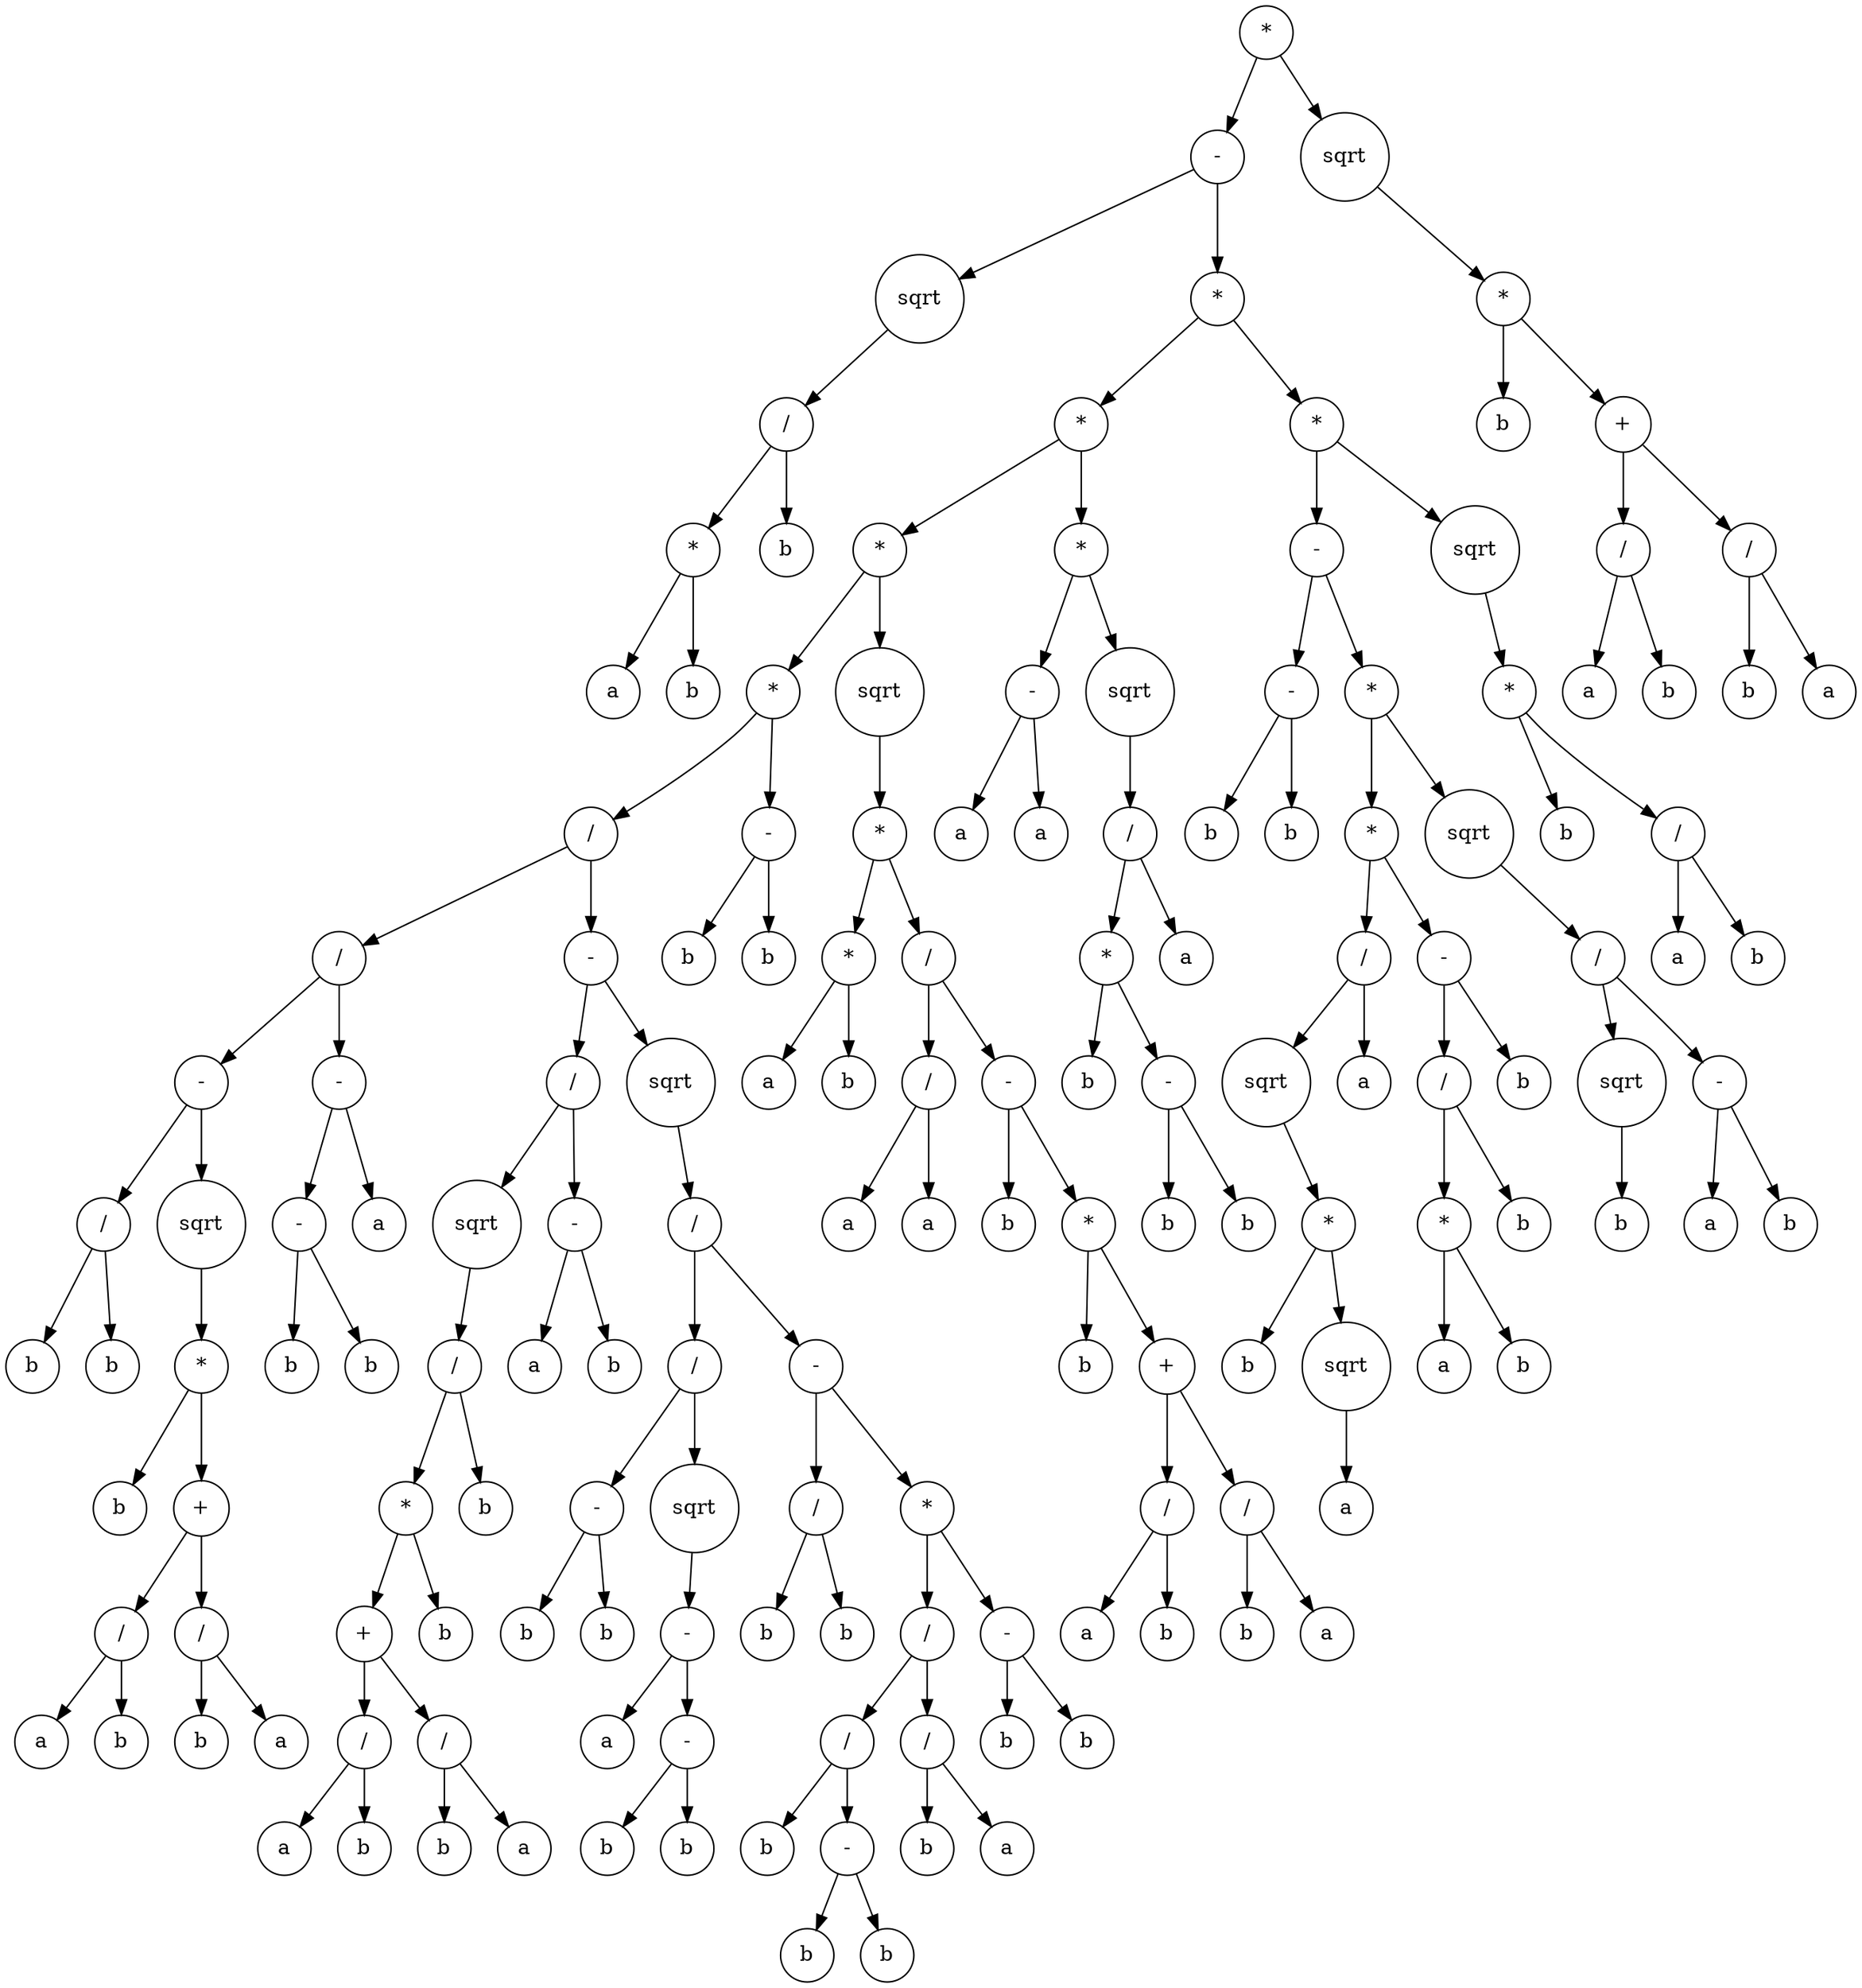 digraph g {
graph [ordering=out];
node [shape=circle];
n[label = "*"];
n0[label = "-"];
n00[label = "sqrt"];
n000[label = "/"];
n0000[label = "*"];
n00000[label = "a"];
n0000 -> n00000;
n00001[label = "b"];
n0000 -> n00001;
n000 -> n0000;
n0001[label = "b"];
n000 -> n0001;
n00 -> n000;
n0 -> n00;
n01[label = "*"];
n010[label = "*"];
n0100[label = "*"];
n01000[label = "*"];
n010000[label = "/"];
n0100000[label = "/"];
n01000000[label = "-"];
n010000000[label = "/"];
n0100000000[label = "b"];
n010000000 -> n0100000000;
n0100000001[label = "b"];
n010000000 -> n0100000001;
n01000000 -> n010000000;
n010000001[label = "sqrt"];
n0100000010[label = "*"];
n01000000100[label = "b"];
n0100000010 -> n01000000100;
n01000000101[label = "+"];
n010000001010[label = "/"];
n0100000010100[label = "a"];
n010000001010 -> n0100000010100;
n0100000010101[label = "b"];
n010000001010 -> n0100000010101;
n01000000101 -> n010000001010;
n010000001011[label = "/"];
n0100000010110[label = "b"];
n010000001011 -> n0100000010110;
n0100000010111[label = "a"];
n010000001011 -> n0100000010111;
n01000000101 -> n010000001011;
n0100000010 -> n01000000101;
n010000001 -> n0100000010;
n01000000 -> n010000001;
n0100000 -> n01000000;
n01000001[label = "-"];
n010000010[label = "-"];
n0100000100[label = "b"];
n010000010 -> n0100000100;
n0100000101[label = "b"];
n010000010 -> n0100000101;
n01000001 -> n010000010;
n010000011[label = "a"];
n01000001 -> n010000011;
n0100000 -> n01000001;
n010000 -> n0100000;
n0100001[label = "-"];
n01000010[label = "/"];
n010000100[label = "sqrt"];
n0100001000[label = "/"];
n01000010000[label = "*"];
n010000100000[label = "+"];
n0100001000000[label = "/"];
n01000010000000[label = "a"];
n0100001000000 -> n01000010000000;
n01000010000001[label = "b"];
n0100001000000 -> n01000010000001;
n010000100000 -> n0100001000000;
n0100001000001[label = "/"];
n01000010000010[label = "b"];
n0100001000001 -> n01000010000010;
n01000010000011[label = "a"];
n0100001000001 -> n01000010000011;
n010000100000 -> n0100001000001;
n01000010000 -> n010000100000;
n010000100001[label = "b"];
n01000010000 -> n010000100001;
n0100001000 -> n01000010000;
n01000010001[label = "b"];
n0100001000 -> n01000010001;
n010000100 -> n0100001000;
n01000010 -> n010000100;
n010000101[label = "-"];
n0100001010[label = "a"];
n010000101 -> n0100001010;
n0100001011[label = "b"];
n010000101 -> n0100001011;
n01000010 -> n010000101;
n0100001 -> n01000010;
n01000011[label = "sqrt"];
n010000110[label = "/"];
n0100001100[label = "/"];
n01000011000[label = "-"];
n010000110000[label = "b"];
n01000011000 -> n010000110000;
n010000110001[label = "b"];
n01000011000 -> n010000110001;
n0100001100 -> n01000011000;
n01000011001[label = "sqrt"];
n010000110010[label = "-"];
n0100001100100[label = "a"];
n010000110010 -> n0100001100100;
n0100001100101[label = "-"];
n01000011001010[label = "b"];
n0100001100101 -> n01000011001010;
n01000011001011[label = "b"];
n0100001100101 -> n01000011001011;
n010000110010 -> n0100001100101;
n01000011001 -> n010000110010;
n0100001100 -> n01000011001;
n010000110 -> n0100001100;
n0100001101[label = "-"];
n01000011010[label = "/"];
n010000110100[label = "b"];
n01000011010 -> n010000110100;
n010000110101[label = "b"];
n01000011010 -> n010000110101;
n0100001101 -> n01000011010;
n01000011011[label = "*"];
n010000110110[label = "/"];
n0100001101100[label = "/"];
n01000011011000[label = "b"];
n0100001101100 -> n01000011011000;
n01000011011001[label = "-"];
n010000110110010[label = "b"];
n01000011011001 -> n010000110110010;
n010000110110011[label = "b"];
n01000011011001 -> n010000110110011;
n0100001101100 -> n01000011011001;
n010000110110 -> n0100001101100;
n0100001101101[label = "/"];
n01000011011010[label = "b"];
n0100001101101 -> n01000011011010;
n01000011011011[label = "a"];
n0100001101101 -> n01000011011011;
n010000110110 -> n0100001101101;
n01000011011 -> n010000110110;
n010000110111[label = "-"];
n0100001101110[label = "b"];
n010000110111 -> n0100001101110;
n0100001101111[label = "b"];
n010000110111 -> n0100001101111;
n01000011011 -> n010000110111;
n0100001101 -> n01000011011;
n010000110 -> n0100001101;
n01000011 -> n010000110;
n0100001 -> n01000011;
n010000 -> n0100001;
n01000 -> n010000;
n010001[label = "-"];
n0100010[label = "b"];
n010001 -> n0100010;
n0100011[label = "b"];
n010001 -> n0100011;
n01000 -> n010001;
n0100 -> n01000;
n01001[label = "sqrt"];
n010010[label = "*"];
n0100100[label = "*"];
n01001000[label = "a"];
n0100100 -> n01001000;
n01001001[label = "b"];
n0100100 -> n01001001;
n010010 -> n0100100;
n0100101[label = "/"];
n01001010[label = "/"];
n010010100[label = "a"];
n01001010 -> n010010100;
n010010101[label = "a"];
n01001010 -> n010010101;
n0100101 -> n01001010;
n01001011[label = "-"];
n010010110[label = "b"];
n01001011 -> n010010110;
n010010111[label = "*"];
n0100101110[label = "b"];
n010010111 -> n0100101110;
n0100101111[label = "+"];
n01001011110[label = "/"];
n010010111100[label = "a"];
n01001011110 -> n010010111100;
n010010111101[label = "b"];
n01001011110 -> n010010111101;
n0100101111 -> n01001011110;
n01001011111[label = "/"];
n010010111110[label = "b"];
n01001011111 -> n010010111110;
n010010111111[label = "a"];
n01001011111 -> n010010111111;
n0100101111 -> n01001011111;
n010010111 -> n0100101111;
n01001011 -> n010010111;
n0100101 -> n01001011;
n010010 -> n0100101;
n01001 -> n010010;
n0100 -> n01001;
n010 -> n0100;
n0101[label = "*"];
n01010[label = "-"];
n010100[label = "a"];
n01010 -> n010100;
n010101[label = "a"];
n01010 -> n010101;
n0101 -> n01010;
n01011[label = "sqrt"];
n010110[label = "/"];
n0101100[label = "*"];
n01011000[label = "b"];
n0101100 -> n01011000;
n01011001[label = "-"];
n010110010[label = "b"];
n01011001 -> n010110010;
n010110011[label = "b"];
n01011001 -> n010110011;
n0101100 -> n01011001;
n010110 -> n0101100;
n0101101[label = "a"];
n010110 -> n0101101;
n01011 -> n010110;
n0101 -> n01011;
n010 -> n0101;
n01 -> n010;
n011[label = "*"];
n0110[label = "-"];
n01100[label = "-"];
n011000[label = "b"];
n01100 -> n011000;
n011001[label = "b"];
n01100 -> n011001;
n0110 -> n01100;
n01101[label = "*"];
n011010[label = "*"];
n0110100[label = "/"];
n01101000[label = "sqrt"];
n011010000[label = "*"];
n0110100000[label = "b"];
n011010000 -> n0110100000;
n0110100001[label = "sqrt"];
n01101000010[label = "a"];
n0110100001 -> n01101000010;
n011010000 -> n0110100001;
n01101000 -> n011010000;
n0110100 -> n01101000;
n01101001[label = "a"];
n0110100 -> n01101001;
n011010 -> n0110100;
n0110101[label = "-"];
n01101010[label = "/"];
n011010100[label = "*"];
n0110101000[label = "a"];
n011010100 -> n0110101000;
n0110101001[label = "b"];
n011010100 -> n0110101001;
n01101010 -> n011010100;
n011010101[label = "b"];
n01101010 -> n011010101;
n0110101 -> n01101010;
n01101011[label = "b"];
n0110101 -> n01101011;
n011010 -> n0110101;
n01101 -> n011010;
n011011[label = "sqrt"];
n0110110[label = "/"];
n01101100[label = "sqrt"];
n011011000[label = "b"];
n01101100 -> n011011000;
n0110110 -> n01101100;
n01101101[label = "-"];
n011011010[label = "a"];
n01101101 -> n011011010;
n011011011[label = "b"];
n01101101 -> n011011011;
n0110110 -> n01101101;
n011011 -> n0110110;
n01101 -> n011011;
n0110 -> n01101;
n011 -> n0110;
n0111[label = "sqrt"];
n01110[label = "*"];
n011100[label = "b"];
n01110 -> n011100;
n011101[label = "/"];
n0111010[label = "a"];
n011101 -> n0111010;
n0111011[label = "b"];
n011101 -> n0111011;
n01110 -> n011101;
n0111 -> n01110;
n011 -> n0111;
n01 -> n011;
n0 -> n01;
n -> n0;
n1[label = "sqrt"];
n10[label = "*"];
n100[label = "b"];
n10 -> n100;
n101[label = "+"];
n1010[label = "/"];
n10100[label = "a"];
n1010 -> n10100;
n10101[label = "b"];
n1010 -> n10101;
n101 -> n1010;
n1011[label = "/"];
n10110[label = "b"];
n1011 -> n10110;
n10111[label = "a"];
n1011 -> n10111;
n101 -> n1011;
n10 -> n101;
n1 -> n10;
n -> n1;
}
